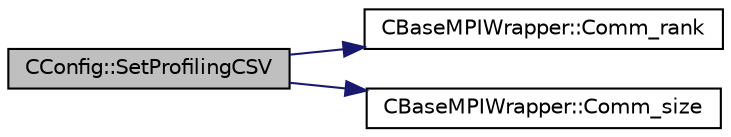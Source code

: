 digraph "CConfig::SetProfilingCSV"
{
  edge [fontname="Helvetica",fontsize="10",labelfontname="Helvetica",labelfontsize="10"];
  node [fontname="Helvetica",fontsize="10",shape=record];
  rankdir="LR";
  Node15336 [label="CConfig::SetProfilingCSV",height=0.2,width=0.4,color="black", fillcolor="grey75", style="filled", fontcolor="black"];
  Node15336 -> Node15337 [color="midnightblue",fontsize="10",style="solid",fontname="Helvetica"];
  Node15337 [label="CBaseMPIWrapper::Comm_rank",height=0.2,width=0.4,color="black", fillcolor="white", style="filled",URL="$class_c_base_m_p_i_wrapper.html#a787ecf1f0d1b905134654c17875c1563"];
  Node15336 -> Node15338 [color="midnightblue",fontsize="10",style="solid",fontname="Helvetica"];
  Node15338 [label="CBaseMPIWrapper::Comm_size",height=0.2,width=0.4,color="black", fillcolor="white", style="filled",URL="$class_c_base_m_p_i_wrapper.html#ad6d1d2360f72e61aa0ac75b66e71fa78"];
}
